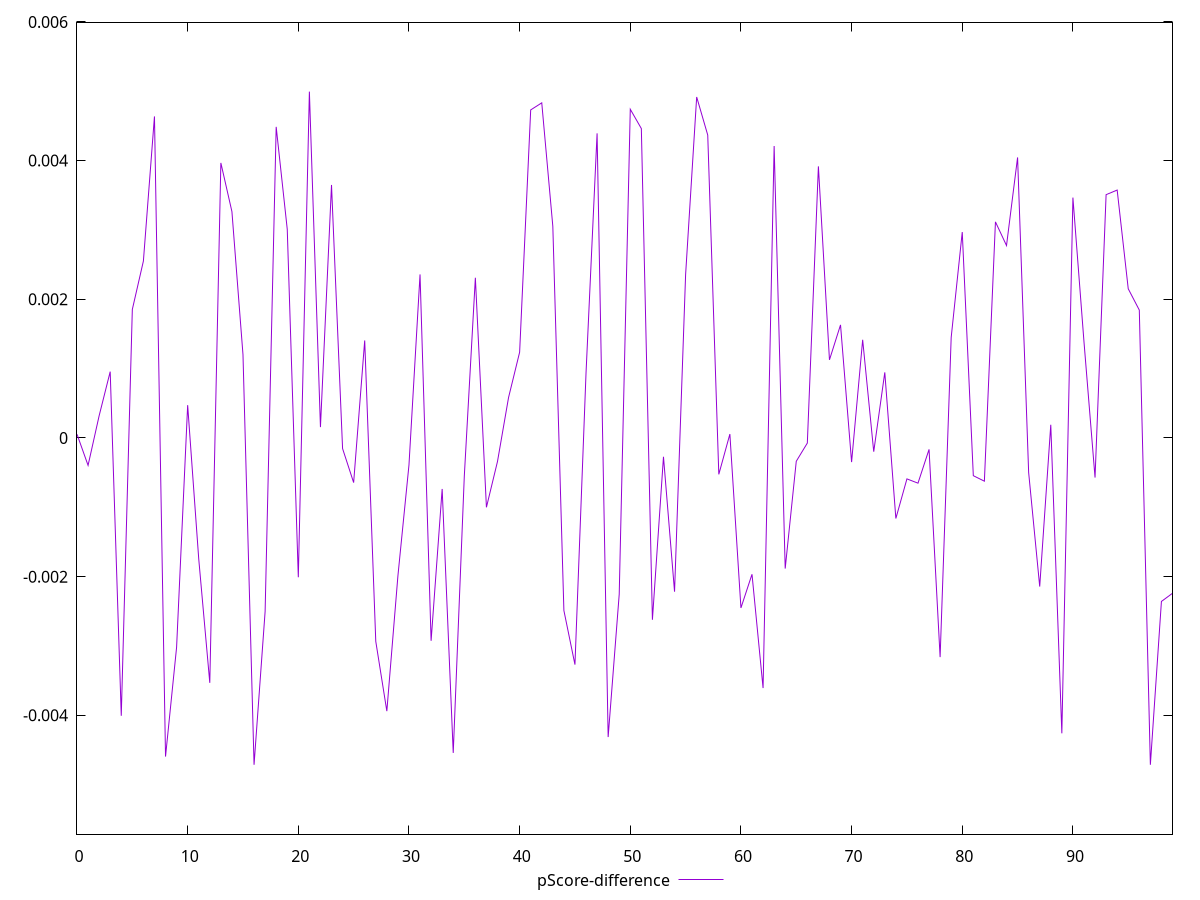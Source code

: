 reset

$pScoreDifference <<EOF
0 0.00005396800706231053
1 -0.00039489903968922824
2 0.0003202998282780811
3 0.0009571503651556873
4 -0.004006261710878312
5 0.001854013140560662
6 0.0025515961234829077
7 0.004637297654652067
8 -0.004594174937687184
9 -0.003018538336871157
10 0.0004731954077766831
11 -0.0017417776429495546
12 -0.0035308838968183265
13 0.0039670758677399776
14 0.0032644754383730074
15 0.0012014077900340814
16 -0.00471269870104471
17 -0.002503151299072609
18 0.0044868293913678525
19 0.003010448558330464
20 -0.0020086460078063972
21 0.004994819442317611
22 0.00015721766158652284
23 0.0036487640911944397
24 -0.00015270166689462794
25 -0.000643129891829658
26 0.0014064700219358628
27 -0.0029327887821204435
28 -0.003939038589051619
29 -0.0019892539004838505
30 -0.0003891315033841547
31 0.0023589969269321026
32 -0.0029247215868699883
33 -0.0007347493702457575
34 -0.00454144609160792
35 -0.0005515394558232856
36 0.002310843359764614
37 -0.0009997200922014782
38 -0.0003383483157245182
39 0.0005842036613455115
40 0.001237127483340511
41 0.004731225658242161
42 0.0048333600616041195
43 0.003052297463758208
44 -0.002487796563172287
45 -0.0032682065474837485
46 0.0009357140261243291
47 0.004393678541389626
48 -0.004312710533221825
49 -0.002254029750820369
50 0.004740746244362576
51 0.0044620515812514305
52 -0.0026215325762388997
53 -0.0002707752090770621
54 -0.0022166228171333346
55 0.0023572453204692423
56 0.00491766165411725
57 0.004368318720093439
58 -0.0005244267589548379
59 0.00005641750855236993
60 -0.0024507039213756687
61 -0.001965306716606413
62 -0.003606228642102388
63 0.004210465558460455
64 -0.0018828653332294276
65 -0.0003357527514463443
66 -0.0000729819756979111
67 0.003917192391305363
68 0.0011268748407042006
69 0.0016309771335249745
70 -0.00034748288641048286
71 0.001416012276425821
72 -0.0001976663507509968
73 0.0009461743142879786
74 -0.001160768341161883
75 -0.0005896638039179225
76 -0.0006514278462485257
77 -0.000164171679013142
78 -0.0031600036889987415
79 0.0014497086260139291
80 0.002969676642732802
81 -0.0005434627099086542
82 -0.0006227130829044164
83 0.0031169852139949217
84 0.002775475936799693
85 0.0040458203389012876
86 -0.0004970515152855903
87 -0.0021428148811049874
88 0.00019113013342267338
89 -0.004259142235654115
90 0.0034669080441442623
91 0.001388925299368543
92 -0.0005705951982490076
93 0.003509085501668646
94 0.0035757511316602264
95 0.0021519364033940197
96 0.0018446493101764438
97 -0.0047125732599578585
98 -0.0023566186405215295
99 -0.002239344824221806
EOF

set key outside below
set xrange [0:99]
set yrange [-0.00571269870104471:0.005994819442317611]
set trange [-0.00571269870104471:0.005994819442317611]
set terminal svg size 640, 500 enhanced background rgb 'white'
set output "report_00009_2021-02-08T22-37-41.559Z/interactive/samples/pages/pScore-difference/values.svg"

plot $pScoreDifference title "pScore-difference" with line

reset
